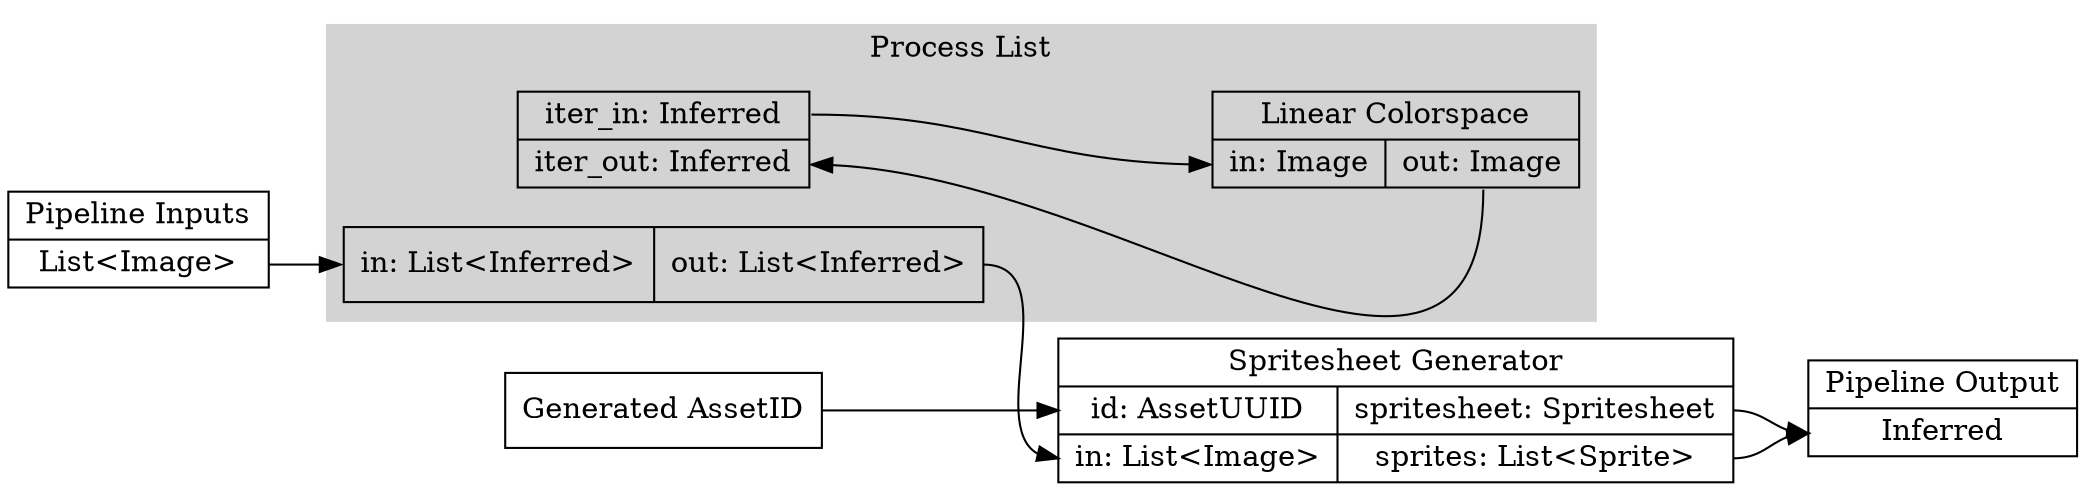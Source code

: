 digraph import {
    rankdir=LR
    pipeline_inputs [shape=record, label="Pipeline Inputs|<out>List\<Image\>"];
    pipeline_output [shape=record, label="Pipeline Output|<in>Inferred"];
    new_asset_uuid [shape=record, label="Generated AssetID"];
    spritesheet_gen [shape=record, label="Spritesheet Generator|{{<id_in>id: AssetUUID|<in>in: List\<Image\>}|{<out>spritesheet: Spritesheet|<sprites_out>sprites: List\<Sprite\>}}"];
    subgraph cluster_process_list {
        style=filled;
        color=lightgrey;
        iter [shape=record, label="<in>iter_in: Inferred|<out>iter_out: Inferred"];
        map_input [shape=record, label="{<in>in: List\<Inferred\>|<out>out: List\<Inferred\>}"];
        linear_colorspace [shape=record, label="Linear Colorspace|{<in>in: Image|<out>out: Image}"];
        iter:in -> linear_colorspace:in
        linear_colorspace:out -> iter:out
        label="Process List";
    }
    pipeline_inputs:out -> map_input:in
    map_input:out -> spritesheet_gen:in
    new_asset_uuid -> spritesheet_gen:id_in
    spritesheet_gen:out -> pipeline_output:in
    spritesheet_gen:sprites_out -> pipeline_output:in
}